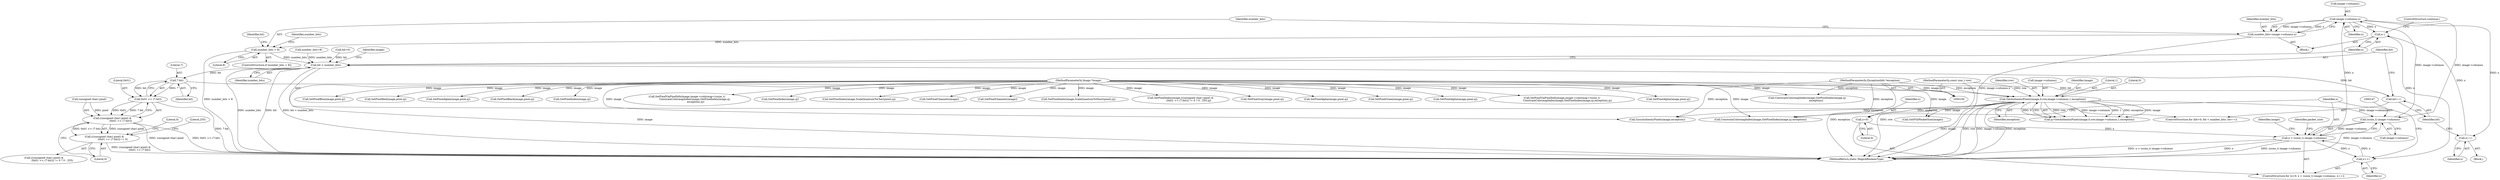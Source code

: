 digraph "0_ImageMagick_e14fd0a2801f73bdc123baf4fbab97dec55919eb@pointer" {
"1000255" [label="(Call,image->columns-x)"];
"1000146" [label="(Call,(ssize_t) image->columns)"];
"1000119" [label="(Call,GetAuthenticPixels(image,0,row,image->columns,1,exception))"];
"1000101" [label="(MethodParameterIn,Image *image)"];
"1000103" [label="(MethodParameterIn,const size_t row)"];
"1000106" [label="(MethodParameterIn,ExceptionInfo *exception)"];
"1000255" [label="(Call,image->columns-x)"];
"1000144" [label="(Call,x < (ssize_t) image->columns)"];
"1000141" [label="(Call,x=0)"];
"1000151" [label="(Call,x++)"];
"1000315" [label="(Call,x--)"];
"1000313" [label="(Call,x++)"];
"1000253" [label="(Call,number_bits=image->columns-x)"];
"1000261" [label="(Call,number_bits > 8)"];
"1000271" [label="(Call,bit < number_bits)"];
"1000287" [label="(Call,7-bit)"];
"1000274" [label="(Call,bit++)"];
"1000285" [label="(Call,0x01 << (7-bit))"];
"1000281" [label="(Call,((unsigned char) pixel) &\n                     (0x01 << (7-bit)))"];
"1000280" [label="(Call,(((unsigned char) pixel) &\n                     (0x01 << (7-bit))) != 0)"];
"1000224" [label="(Call,SetPixelIndex(image,ScaleQuantumToShort(pixel),q))"];
"1000275" [label="(Identifier,bit)"];
"1000279" [label="(Call,(((unsigned char) pixel) &\n                     (0x01 << (7-bit))) != 0 ? 0 : 255)"];
"1000277" [label="(Call,SetPixelIndex(image,(((unsigned char) pixel) &\n                     (0x01 << (7-bit))) != 0 ? 0 : 255,q))"];
"1000203" [label="(Call,SetPixelGray(image,pixel,q))"];
"1000264" [label="(Call,number_bits=8)"];
"1000399" [label="(Call,SetPixelAlpha(image,pixel,q))"];
"1000250" [label="(Block,)"];
"1000272" [label="(Identifier,bit)"];
"1000127" [label="(Identifier,exception)"];
"1000302" [label="(Call,ConstrainColormapIndex(image,GetPixelIndex(image,q),\n                      exception))"];
"1000332" [label="(Call,SetPixelGreen(image,pixel,q))"];
"1000260" [label="(ControlStructure,if (number_bits > 8))"];
"1000268" [label="(Call,bit=0)"];
"1000316" [label="(Identifier,x)"];
"1000265" [label="(Identifier,number_bits)"];
"1000123" [label="(Call,image->columns)"];
"1000286" [label="(Literal,0x01)"];
"1000152" [label="(Identifier,x)"];
"1000253" [label="(Call,number_bits=image->columns-x)"];
"1000119" [label="(Call,GetAuthenticPixels(image,0,row,image->columns,1,exception))"];
"1000120" [label="(Identifier,image)"];
"1000140" [label="(ControlStructure,for (x=0; x < (ssize_t) image->columns; x++))"];
"1000261" [label="(Call,number_bits > 8)"];
"1000327" [label="(Call,SetPixelAlpha(image,pixel,q))"];
"1000138" [label="(Call,GetPSDPacketSize(image))"];
"1000144" [label="(Call,x < (ssize_t) image->columns)"];
"1000229" [label="(Call,SetPixelViaPixelInfo(image,image->colormap+(ssize_t)\n              ConstrainColormapIndex(image,GetPixelIndex(image,q),exception),q))"];
"1000345" [label="(Call,SetPixelAlpha(image,pixel,q))"];
"1000259" [label="(Identifier,x)"];
"1000117" [label="(Call,q=GetAuthenticPixels(image,0,row,image->columns,1,exception))"];
"1000282" [label="(Call,(unsigned char) pixel)"];
"1000148" [label="(Call,image->columns)"];
"1000350" [label="(Call,SetPixelBlue(image,pixel,q))"];
"1000287" [label="(Call,7-bit)"];
"1000412" [label="(Identifier,image)"];
"1000151" [label="(Call,x++)"];
"1000263" [label="(Literal,8)"];
"1000143" [label="(Literal,0)"];
"1000190" [label="(Call,SetPixelRed(image,pixel,q))"];
"1000267" [label="(ControlStructure,for (bit=0; bit < number_bits; bit++))"];
"1000254" [label="(Identifier,number_bits)"];
"1000285" [label="(Call,0x01 << (7-bit))"];
"1000291" [label="(Literal,0)"];
"1000141" [label="(Call,x=0)"];
"1000411" [label="(Call,SyncAuthenticPixels(image,exception))"];
"1000314" [label="(Identifier,x)"];
"1000142" [label="(Identifier,x)"];
"1000292" [label="(Literal,255)"];
"1000269" [label="(Identifier,bit)"];
"1000315" [label="(Call,x--)"];
"1000126" [label="(Literal,1)"];
"1000374" [label="(Call,SetPixelAlpha(image,pixel,q))"];
"1000363" [label="(Call,SetPixelBlack(image,pixel,q))"];
"1000146" [label="(Call,(ssize_t) image->columns)"];
"1000121" [label="(Literal,0)"];
"1000290" [label="(Literal,0)"];
"1000101" [label="(MethodParameterIn,Image *image)"];
"1000271" [label="(Call,bit < number_bits)"];
"1000304" [label="(Call,GetPixelIndex(image,q))"];
"1000122" [label="(Identifier,row)"];
"1000276" [label="(Block,)"];
"1000262" [label="(Identifier,number_bits)"];
"1000414" [label="(MethodReturn,static MagickBooleanType)"];
"1000255" [label="(Call,image->columns-x)"];
"1000294" [label="(Call,SetPixelViaPixelInfo(image,image->colormap+(ssize_t)\n                    ConstrainColormapIndex(image,GetPixelIndex(image,q),\n                      exception),q))"];
"1000288" [label="(Literal,7)"];
"1000289" [label="(Identifier,bit)"];
"1000239" [label="(Call,GetPixelIndex(image,q))"];
"1000156" [label="(Identifier,packet_size)"];
"1000280" [label="(Call,(((unsigned char) pixel) &\n                     (0x01 << (7-bit))) != 0)"];
"1000313" [label="(Call,x++)"];
"1000218" [label="(Call,SetPixelIndex(image,ScaleQuantumToChar(pixel),q))"];
"1000256" [label="(Call,image->columns)"];
"1000145" [label="(Identifier,x)"];
"1000408" [label="(Call,GetPixelChannels(image))"];
"1000311" [label="(Call,GetPixelChannels(image))"];
"1000281" [label="(Call,((unsigned char) pixel) &\n                     (0x01 << (7-bit)))"];
"1000103" [label="(MethodParameterIn,const size_t row)"];
"1000106" [label="(MethodParameterIn,ExceptionInfo *exception)"];
"1000273" [label="(Identifier,number_bits)"];
"1000237" [label="(Call,ConstrainColormapIndex(image,GetPixelIndex(image,q),exception))"];
"1000317" [label="(ControlStructure,continue;)"];
"1000278" [label="(Identifier,image)"];
"1000274" [label="(Call,bit++)"];
"1000255" -> "1000253"  [label="AST: "];
"1000255" -> "1000259"  [label="CFG: "];
"1000256" -> "1000255"  [label="AST: "];
"1000259" -> "1000255"  [label="AST: "];
"1000253" -> "1000255"  [label="CFG: "];
"1000255" -> "1000146"  [label="DDG: image->columns"];
"1000255" -> "1000253"  [label="DDG: image->columns"];
"1000255" -> "1000253"  [label="DDG: x"];
"1000146" -> "1000255"  [label="DDG: image->columns"];
"1000144" -> "1000255"  [label="DDG: x"];
"1000255" -> "1000313"  [label="DDG: x"];
"1000255" -> "1000315"  [label="DDG: x"];
"1000146" -> "1000144"  [label="AST: "];
"1000146" -> "1000148"  [label="CFG: "];
"1000147" -> "1000146"  [label="AST: "];
"1000148" -> "1000146"  [label="AST: "];
"1000144" -> "1000146"  [label="CFG: "];
"1000146" -> "1000414"  [label="DDG: image->columns"];
"1000146" -> "1000144"  [label="DDG: image->columns"];
"1000119" -> "1000146"  [label="DDG: image->columns"];
"1000119" -> "1000117"  [label="AST: "];
"1000119" -> "1000127"  [label="CFG: "];
"1000120" -> "1000119"  [label="AST: "];
"1000121" -> "1000119"  [label="AST: "];
"1000122" -> "1000119"  [label="AST: "];
"1000123" -> "1000119"  [label="AST: "];
"1000126" -> "1000119"  [label="AST: "];
"1000127" -> "1000119"  [label="AST: "];
"1000117" -> "1000119"  [label="CFG: "];
"1000119" -> "1000414"  [label="DDG: image->columns"];
"1000119" -> "1000414"  [label="DDG: exception"];
"1000119" -> "1000414"  [label="DDG: image"];
"1000119" -> "1000414"  [label="DDG: row"];
"1000119" -> "1000117"  [label="DDG: row"];
"1000119" -> "1000117"  [label="DDG: image->columns"];
"1000119" -> "1000117"  [label="DDG: 1"];
"1000119" -> "1000117"  [label="DDG: exception"];
"1000119" -> "1000117"  [label="DDG: image"];
"1000119" -> "1000117"  [label="DDG: 0"];
"1000101" -> "1000119"  [label="DDG: image"];
"1000103" -> "1000119"  [label="DDG: row"];
"1000106" -> "1000119"  [label="DDG: exception"];
"1000119" -> "1000138"  [label="DDG: image"];
"1000119" -> "1000237"  [label="DDG: exception"];
"1000119" -> "1000411"  [label="DDG: exception"];
"1000101" -> "1000100"  [label="AST: "];
"1000101" -> "1000414"  [label="DDG: image"];
"1000101" -> "1000138"  [label="DDG: image"];
"1000101" -> "1000190"  [label="DDG: image"];
"1000101" -> "1000203"  [label="DDG: image"];
"1000101" -> "1000218"  [label="DDG: image"];
"1000101" -> "1000224"  [label="DDG: image"];
"1000101" -> "1000229"  [label="DDG: image"];
"1000101" -> "1000237"  [label="DDG: image"];
"1000101" -> "1000239"  [label="DDG: image"];
"1000101" -> "1000277"  [label="DDG: image"];
"1000101" -> "1000294"  [label="DDG: image"];
"1000101" -> "1000302"  [label="DDG: image"];
"1000101" -> "1000304"  [label="DDG: image"];
"1000101" -> "1000311"  [label="DDG: image"];
"1000101" -> "1000327"  [label="DDG: image"];
"1000101" -> "1000332"  [label="DDG: image"];
"1000101" -> "1000345"  [label="DDG: image"];
"1000101" -> "1000350"  [label="DDG: image"];
"1000101" -> "1000363"  [label="DDG: image"];
"1000101" -> "1000374"  [label="DDG: image"];
"1000101" -> "1000399"  [label="DDG: image"];
"1000101" -> "1000408"  [label="DDG: image"];
"1000101" -> "1000411"  [label="DDG: image"];
"1000103" -> "1000100"  [label="AST: "];
"1000103" -> "1000414"  [label="DDG: row"];
"1000106" -> "1000100"  [label="AST: "];
"1000106" -> "1000414"  [label="DDG: exception"];
"1000106" -> "1000237"  [label="DDG: exception"];
"1000106" -> "1000302"  [label="DDG: exception"];
"1000106" -> "1000411"  [label="DDG: exception"];
"1000144" -> "1000140"  [label="AST: "];
"1000145" -> "1000144"  [label="AST: "];
"1000156" -> "1000144"  [label="CFG: "];
"1000412" -> "1000144"  [label="CFG: "];
"1000144" -> "1000414"  [label="DDG: x < (ssize_t) image->columns"];
"1000144" -> "1000414"  [label="DDG: x"];
"1000144" -> "1000414"  [label="DDG: (ssize_t) image->columns"];
"1000141" -> "1000144"  [label="DDG: x"];
"1000151" -> "1000144"  [label="DDG: x"];
"1000144" -> "1000151"  [label="DDG: x"];
"1000141" -> "1000140"  [label="AST: "];
"1000141" -> "1000143"  [label="CFG: "];
"1000142" -> "1000141"  [label="AST: "];
"1000143" -> "1000141"  [label="AST: "];
"1000145" -> "1000141"  [label="CFG: "];
"1000151" -> "1000140"  [label="AST: "];
"1000151" -> "1000152"  [label="CFG: "];
"1000152" -> "1000151"  [label="AST: "];
"1000145" -> "1000151"  [label="CFG: "];
"1000315" -> "1000151"  [label="DDG: x"];
"1000315" -> "1000250"  [label="AST: "];
"1000315" -> "1000316"  [label="CFG: "];
"1000316" -> "1000315"  [label="AST: "];
"1000317" -> "1000315"  [label="CFG: "];
"1000313" -> "1000315"  [label="DDG: x"];
"1000313" -> "1000276"  [label="AST: "];
"1000313" -> "1000314"  [label="CFG: "];
"1000314" -> "1000313"  [label="AST: "];
"1000275" -> "1000313"  [label="CFG: "];
"1000253" -> "1000250"  [label="AST: "];
"1000254" -> "1000253"  [label="AST: "];
"1000262" -> "1000253"  [label="CFG: "];
"1000253" -> "1000414"  [label="DDG: image->columns-x"];
"1000253" -> "1000261"  [label="DDG: number_bits"];
"1000261" -> "1000260"  [label="AST: "];
"1000261" -> "1000263"  [label="CFG: "];
"1000262" -> "1000261"  [label="AST: "];
"1000263" -> "1000261"  [label="AST: "];
"1000265" -> "1000261"  [label="CFG: "];
"1000269" -> "1000261"  [label="CFG: "];
"1000261" -> "1000414"  [label="DDG: number_bits > 8"];
"1000261" -> "1000271"  [label="DDG: number_bits"];
"1000271" -> "1000267"  [label="AST: "];
"1000271" -> "1000273"  [label="CFG: "];
"1000272" -> "1000271"  [label="AST: "];
"1000273" -> "1000271"  [label="AST: "];
"1000278" -> "1000271"  [label="CFG: "];
"1000316" -> "1000271"  [label="CFG: "];
"1000271" -> "1000414"  [label="DDG: number_bits"];
"1000271" -> "1000414"  [label="DDG: bit"];
"1000271" -> "1000414"  [label="DDG: bit < number_bits"];
"1000274" -> "1000271"  [label="DDG: bit"];
"1000268" -> "1000271"  [label="DDG: bit"];
"1000264" -> "1000271"  [label="DDG: number_bits"];
"1000271" -> "1000287"  [label="DDG: bit"];
"1000287" -> "1000285"  [label="AST: "];
"1000287" -> "1000289"  [label="CFG: "];
"1000288" -> "1000287"  [label="AST: "];
"1000289" -> "1000287"  [label="AST: "];
"1000285" -> "1000287"  [label="CFG: "];
"1000287" -> "1000274"  [label="DDG: bit"];
"1000287" -> "1000285"  [label="DDG: 7"];
"1000287" -> "1000285"  [label="DDG: bit"];
"1000274" -> "1000267"  [label="AST: "];
"1000274" -> "1000275"  [label="CFG: "];
"1000275" -> "1000274"  [label="AST: "];
"1000272" -> "1000274"  [label="CFG: "];
"1000285" -> "1000281"  [label="AST: "];
"1000286" -> "1000285"  [label="AST: "];
"1000281" -> "1000285"  [label="CFG: "];
"1000285" -> "1000414"  [label="DDG: 7-bit"];
"1000285" -> "1000281"  [label="DDG: 0x01"];
"1000285" -> "1000281"  [label="DDG: 7-bit"];
"1000281" -> "1000280"  [label="AST: "];
"1000282" -> "1000281"  [label="AST: "];
"1000290" -> "1000281"  [label="CFG: "];
"1000281" -> "1000414"  [label="DDG: 0x01 << (7-bit)"];
"1000281" -> "1000414"  [label="DDG: (unsigned char) pixel"];
"1000281" -> "1000280"  [label="DDG: (unsigned char) pixel"];
"1000281" -> "1000280"  [label="DDG: 0x01 << (7-bit)"];
"1000282" -> "1000281"  [label="DDG: pixel"];
"1000280" -> "1000279"  [label="AST: "];
"1000280" -> "1000290"  [label="CFG: "];
"1000290" -> "1000280"  [label="AST: "];
"1000291" -> "1000280"  [label="CFG: "];
"1000292" -> "1000280"  [label="CFG: "];
"1000280" -> "1000414"  [label="DDG: ((unsigned char) pixel) &\n                     (0x01 << (7-bit))"];
}
